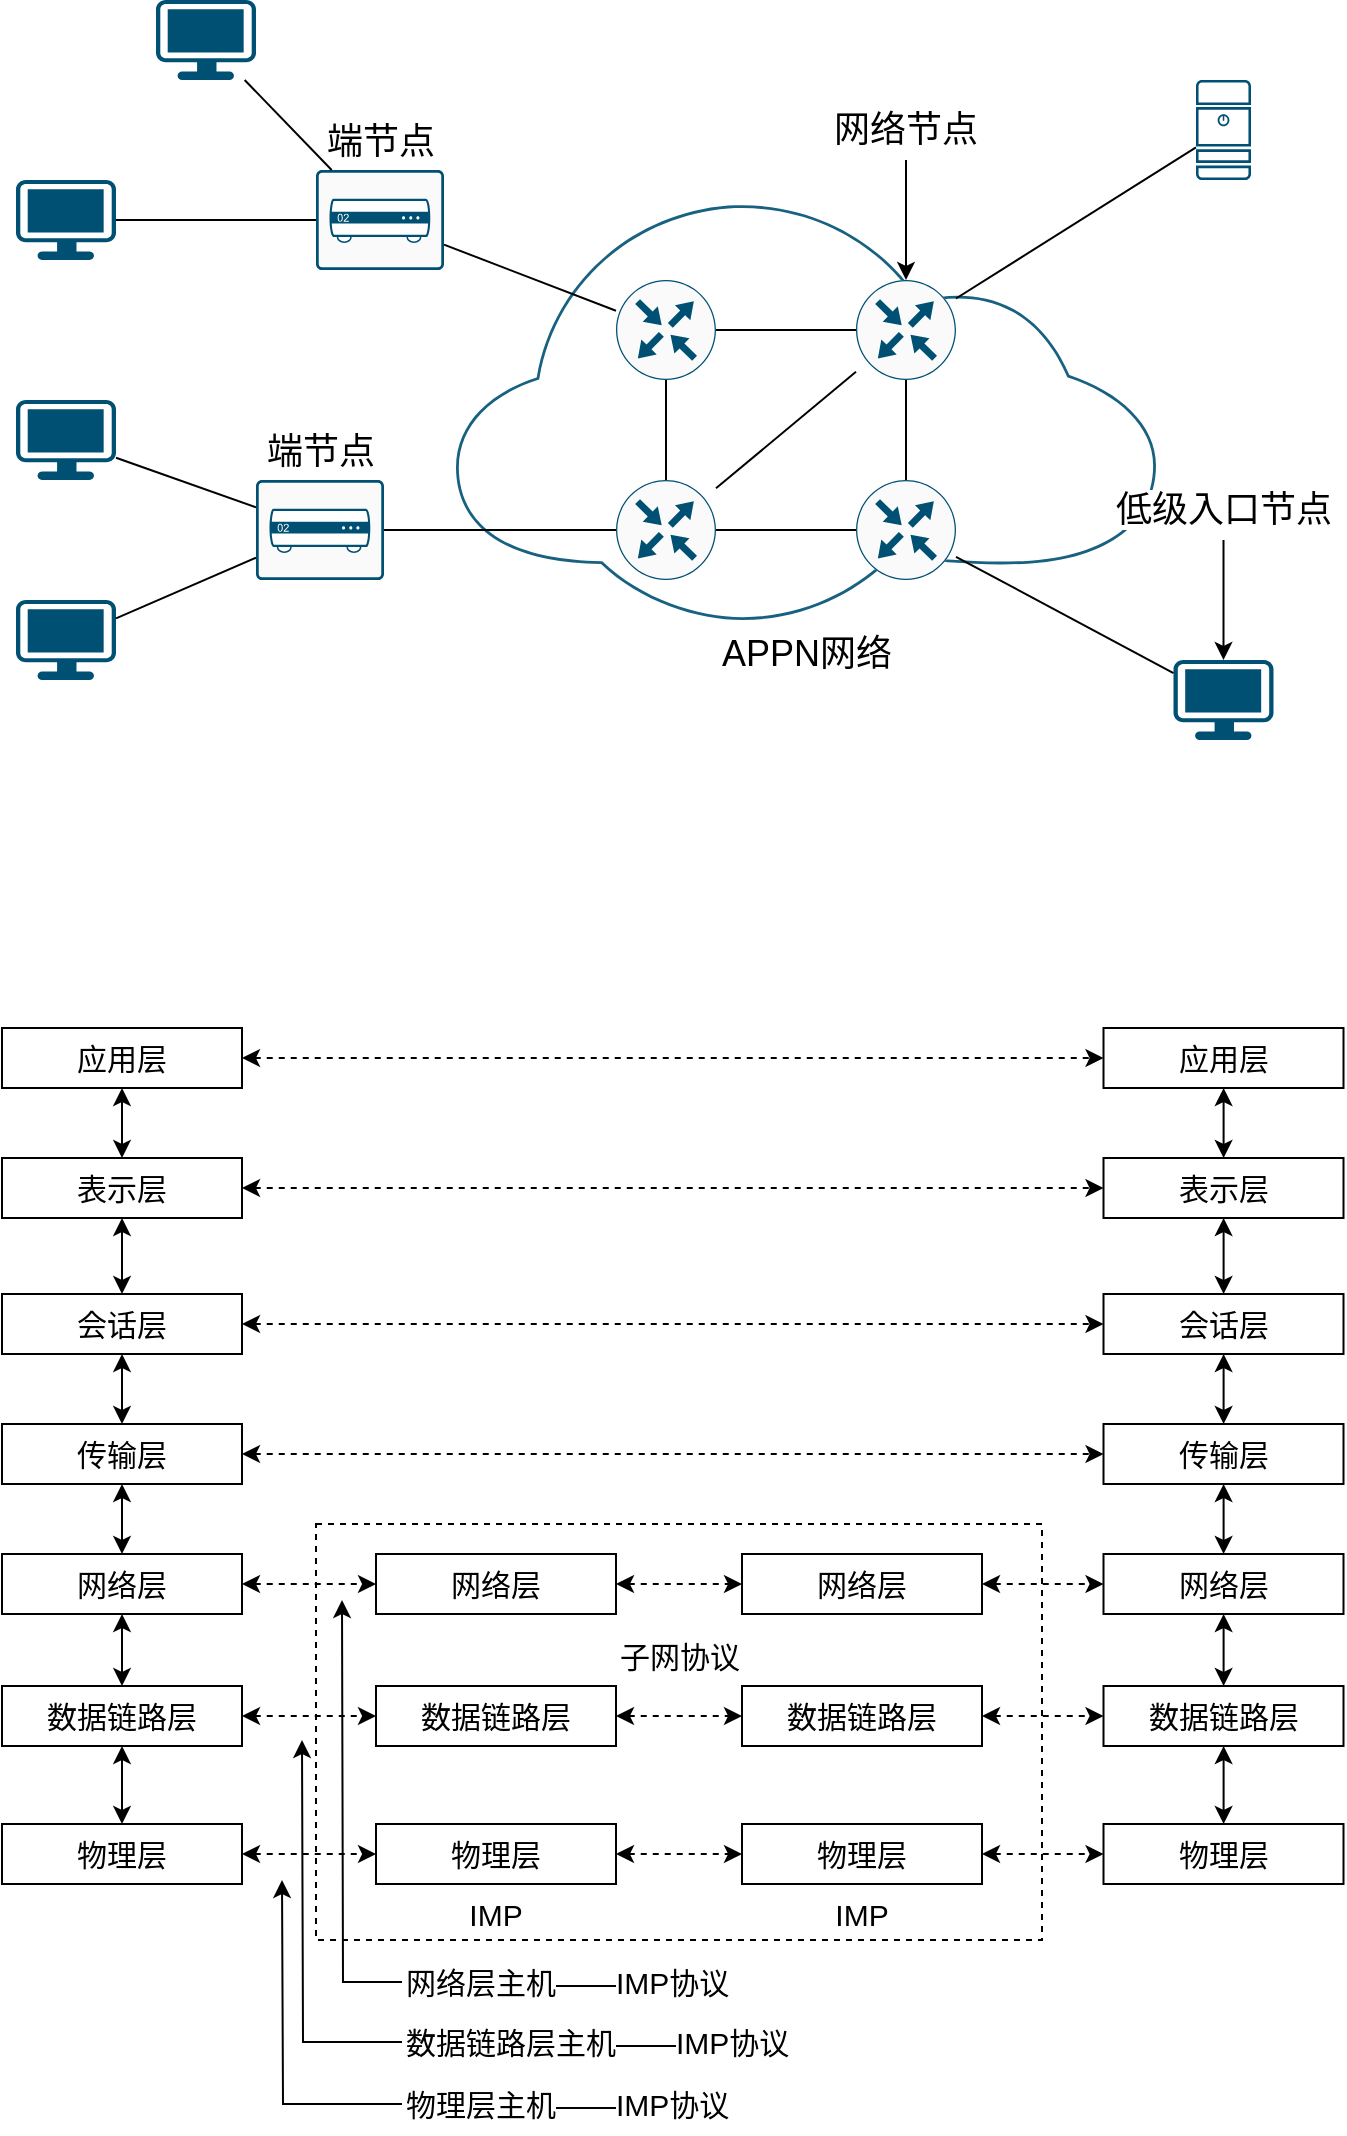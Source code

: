 <mxfile version="24.2.1" type="github">
  <diagram name="第 1 页" id="S_mht7xTaztyxqpTUcof">
    <mxGraphModel dx="466" dy="336" grid="1" gridSize="10" guides="1" tooltips="1" connect="1" arrows="1" fold="1" page="1" pageScale="1" pageWidth="827" pageHeight="1169" math="0" shadow="0">
      <root>
        <mxCell id="0" />
        <mxCell id="1" parent="0" />
        <mxCell id="uHmtxuGX4nfNJGAG64Zc-79" value="" style="rounded=0;whiteSpace=wrap;html=1;fillColor=none;labelPosition=center;verticalLabelPosition=middle;align=center;verticalAlign=middle;dashed=1;fontSize=15;" vertex="1" parent="1">
          <mxGeometry x="247" y="802" width="363" height="208" as="geometry" />
        </mxCell>
        <mxCell id="uHmtxuGX4nfNJGAG64Zc-5" value="APPN网络" style="points=[[0,0.64,0],[0.2,0.15,0],[0.4,0.01,0],[0.79,0.25,0],[1,0.65,0],[0.8,0.86,0],[0.41,1,0],[0.16,0.86,0]];verticalLabelPosition=bottom;sketch=0;html=1;verticalAlign=top;aspect=fixed;align=center;pointerEvents=1;shape=mxgraph.cisco19.cloud;fillColor=#186180;strokeColor=none;fontSize=18;" vertex="1" parent="1">
          <mxGeometry x="317" y="140" width="350" height="210" as="geometry" />
        </mxCell>
        <mxCell id="uHmtxuGX4nfNJGAG64Zc-6" value="" style="points=[[0.03,0.03,0],[0.5,0,0],[0.97,0.03,0],[1,0.4,0],[0.97,0.745,0],[0.5,1,0],[0.03,0.745,0],[0,0.4,0]];verticalLabelPosition=bottom;sketch=0;html=1;verticalAlign=top;aspect=fixed;align=center;pointerEvents=1;shape=mxgraph.cisco19.workstation;fillColor=#005073;strokeColor=none;" vertex="1" parent="1">
          <mxGeometry x="167" y="40" width="50" height="40" as="geometry" />
        </mxCell>
        <mxCell id="uHmtxuGX4nfNJGAG64Zc-7" value="" style="points=[[0.03,0.03,0],[0.5,0,0],[0.97,0.03,0],[1,0.4,0],[0.97,0.745,0],[0.5,1,0],[0.03,0.745,0],[0,0.4,0]];verticalLabelPosition=bottom;sketch=0;html=1;verticalAlign=top;aspect=fixed;align=center;pointerEvents=1;shape=mxgraph.cisco19.workstation;fillColor=#005073;strokeColor=none;" vertex="1" parent="1">
          <mxGeometry x="97" y="130" width="50" height="40" as="geometry" />
        </mxCell>
        <mxCell id="uHmtxuGX4nfNJGAG64Zc-8" value="" style="sketch=0;points=[[0.5,0,0],[1,0.5,0],[0.5,1,0],[0,0.5,0],[0.145,0.145,0],[0.856,0.145,0],[0.855,0.856,0],[0.145,0.855,0]];verticalLabelPosition=bottom;html=1;verticalAlign=top;aspect=fixed;align=center;pointerEvents=1;shape=mxgraph.cisco19.rect;prIcon=router;fillColor=#FAFAFA;strokeColor=#005073;" vertex="1" parent="1">
          <mxGeometry x="397" y="180" width="50" height="50" as="geometry" />
        </mxCell>
        <mxCell id="uHmtxuGX4nfNJGAG64Zc-9" value="" style="sketch=0;points=[[0.5,0,0],[1,0.5,0],[0.5,1,0],[0,0.5,0],[0.145,0.145,0],[0.856,0.145,0],[0.855,0.856,0],[0.145,0.855,0]];verticalLabelPosition=bottom;html=1;verticalAlign=top;aspect=fixed;align=center;pointerEvents=1;shape=mxgraph.cisco19.rect;prIcon=router;fillColor=#FAFAFA;strokeColor=#005073;" vertex="1" parent="1">
          <mxGeometry x="397" y="280" width="50" height="50" as="geometry" />
        </mxCell>
        <mxCell id="uHmtxuGX4nfNJGAG64Zc-10" value="" style="sketch=0;points=[[0.5,0,0],[1,0.5,0],[0.5,1,0],[0,0.5,0],[0.145,0.145,0],[0.856,0.145,0],[0.855,0.856,0],[0.145,0.855,0]];verticalLabelPosition=bottom;html=1;verticalAlign=top;aspect=fixed;align=center;pointerEvents=1;shape=mxgraph.cisco19.rect;prIcon=router;fillColor=#FAFAFA;strokeColor=#005073;" vertex="1" parent="1">
          <mxGeometry x="517" y="180" width="50" height="50" as="geometry" />
        </mxCell>
        <mxCell id="uHmtxuGX4nfNJGAG64Zc-11" value="" style="sketch=0;points=[[0.5,0,0],[1,0.5,0],[0.5,1,0],[0,0.5,0],[0.145,0.145,0],[0.856,0.145,0],[0.855,0.856,0],[0.145,0.855,0]];verticalLabelPosition=bottom;html=1;verticalAlign=top;aspect=fixed;align=center;pointerEvents=1;shape=mxgraph.cisco19.rect;prIcon=router;fillColor=#FAFAFA;strokeColor=#005073;" vertex="1" parent="1">
          <mxGeometry x="517" y="280" width="50" height="50" as="geometry" />
        </mxCell>
        <mxCell id="uHmtxuGX4nfNJGAG64Zc-12" value="" style="sketch=0;points=[[0.015,0.015,0],[0.985,0.015,0],[0.985,0.985,0],[0.015,0.985,0],[0.25,0,0],[0.5,0,0],[0.75,0,0],[1,0.25,0],[1,0.5,0],[1,0.75,0],[0.75,1,0],[0.5,1,0],[0.25,1,0],[0,0.75,0],[0,0.5,0],[0,0.25,0]];verticalLabelPosition=bottom;html=1;verticalAlign=top;aspect=fixed;align=center;pointerEvents=1;shape=mxgraph.cisco19.server;fillColor=#005073;strokeColor=none;" vertex="1" parent="1">
          <mxGeometry x="687" y="80" width="27.5" height="50" as="geometry" />
        </mxCell>
        <mxCell id="uHmtxuGX4nfNJGAG64Zc-13" value="&lt;font style=&quot;font-size: 18px;&quot;&gt;端节点&lt;/font&gt;" style="sketch=0;points=[[0.015,0.015,0],[0.985,0.015,0],[0.985,0.985,0],[0.015,0.985,0],[0.25,0,0],[0.5,0,0],[0.75,0,0],[1,0.25,0],[1,0.5,0],[1,0.75,0],[0.75,1,0],[0.5,1,0],[0.25,1,0],[0,0.75,0],[0,0.5,0],[0,0.25,0]];verticalLabelPosition=top;html=1;verticalAlign=bottom;aspect=fixed;align=center;pointerEvents=1;shape=mxgraph.cisco19.rect;prIcon=set_top;fillColor=#FAFAFA;strokeColor=#005073;labelPosition=center;" vertex="1" parent="1">
          <mxGeometry x="247" y="125" width="64" height="50" as="geometry" />
        </mxCell>
        <mxCell id="uHmtxuGX4nfNJGAG64Zc-14" value="端节点" style="sketch=0;points=[[0.015,0.015,0],[0.985,0.015,0],[0.985,0.985,0],[0.015,0.985,0],[0.25,0,0],[0.5,0,0],[0.75,0,0],[1,0.25,0],[1,0.5,0],[1,0.75,0],[0.75,1,0],[0.5,1,0],[0.25,1,0],[0,0.75,0],[0,0.5,0],[0,0.25,0]];verticalLabelPosition=top;html=1;verticalAlign=bottom;aspect=fixed;align=center;pointerEvents=1;shape=mxgraph.cisco19.rect;prIcon=set_top;fillColor=#FAFAFA;strokeColor=#005073;labelPosition=center;fontSize=18;" vertex="1" parent="1">
          <mxGeometry x="217" y="280" width="64" height="50" as="geometry" />
        </mxCell>
        <mxCell id="uHmtxuGX4nfNJGAG64Zc-15" value="" style="points=[[0.03,0.03,0],[0.5,0,0],[0.97,0.03,0],[1,0.4,0],[0.97,0.745,0],[0.5,1,0],[0.03,0.745,0],[0,0.4,0]];verticalLabelPosition=bottom;sketch=0;html=1;verticalAlign=top;aspect=fixed;align=center;pointerEvents=1;shape=mxgraph.cisco19.workstation;fillColor=#005073;strokeColor=none;" vertex="1" parent="1">
          <mxGeometry x="97" y="340" width="50" height="40" as="geometry" />
        </mxCell>
        <mxCell id="uHmtxuGX4nfNJGAG64Zc-16" value="" style="points=[[0.03,0.03,0],[0.5,0,0],[0.97,0.03,0],[1,0.4,0],[0.97,0.745,0],[0.5,1,0],[0.03,0.745,0],[0,0.4,0]];verticalLabelPosition=bottom;sketch=0;html=1;verticalAlign=top;aspect=fixed;align=center;pointerEvents=1;shape=mxgraph.cisco19.workstation;fillColor=#005073;strokeColor=none;" vertex="1" parent="1">
          <mxGeometry x="97" y="240" width="50" height="40" as="geometry" />
        </mxCell>
        <mxCell id="uHmtxuGX4nfNJGAG64Zc-17" value="" style="points=[[0.03,0.03,0],[0.5,0,0],[0.97,0.03,0],[1,0.4,0],[0.97,0.745,0],[0.5,1,0],[0.03,0.745,0],[0,0.4,0]];verticalLabelPosition=bottom;sketch=0;html=1;verticalAlign=top;aspect=fixed;align=center;pointerEvents=1;shape=mxgraph.cisco19.workstation;fillColor=#005073;strokeColor=none;" vertex="1" parent="1">
          <mxGeometry x="675.75" y="370" width="50" height="40" as="geometry" />
        </mxCell>
        <mxCell id="uHmtxuGX4nfNJGAG64Zc-19" value="" style="endArrow=none;html=1;rounded=0;" edge="1" parent="1" source="uHmtxuGX4nfNJGAG64Zc-11" target="uHmtxuGX4nfNJGAG64Zc-17">
          <mxGeometry width="50" height="50" relative="1" as="geometry">
            <mxPoint x="617" y="410" as="sourcePoint" />
            <mxPoint x="667" y="360" as="targetPoint" />
          </mxGeometry>
        </mxCell>
        <mxCell id="uHmtxuGX4nfNJGAG64Zc-20" value="" style="endArrow=none;html=1;rounded=0;" edge="1" parent="1" source="uHmtxuGX4nfNJGAG64Zc-9" target="uHmtxuGX4nfNJGAG64Zc-8">
          <mxGeometry width="50" height="50" relative="1" as="geometry">
            <mxPoint x="397" y="270" as="sourcePoint" />
            <mxPoint x="447" y="220" as="targetPoint" />
          </mxGeometry>
        </mxCell>
        <mxCell id="uHmtxuGX4nfNJGAG64Zc-22" value="" style="endArrow=none;html=1;rounded=0;" edge="1" parent="1" source="uHmtxuGX4nfNJGAG64Zc-8" target="uHmtxuGX4nfNJGAG64Zc-10">
          <mxGeometry width="50" height="50" relative="1" as="geometry">
            <mxPoint x="397" y="270" as="sourcePoint" />
            <mxPoint x="447" y="220" as="targetPoint" />
          </mxGeometry>
        </mxCell>
        <mxCell id="uHmtxuGX4nfNJGAG64Zc-23" value="" style="endArrow=none;html=1;rounded=0;" edge="1" parent="1" source="uHmtxuGX4nfNJGAG64Zc-10" target="uHmtxuGX4nfNJGAG64Zc-11">
          <mxGeometry width="50" height="50" relative="1" as="geometry">
            <mxPoint x="397" y="270" as="sourcePoint" />
            <mxPoint x="447" y="220" as="targetPoint" />
          </mxGeometry>
        </mxCell>
        <mxCell id="uHmtxuGX4nfNJGAG64Zc-24" value="" style="endArrow=none;html=1;rounded=0;" edge="1" parent="1" source="uHmtxuGX4nfNJGAG64Zc-9" target="uHmtxuGX4nfNJGAG64Zc-10">
          <mxGeometry width="50" height="50" relative="1" as="geometry">
            <mxPoint x="397" y="270" as="sourcePoint" />
            <mxPoint x="447" y="220" as="targetPoint" />
          </mxGeometry>
        </mxCell>
        <mxCell id="uHmtxuGX4nfNJGAG64Zc-25" value="" style="endArrow=none;html=1;rounded=0;" edge="1" parent="1" source="uHmtxuGX4nfNJGAG64Zc-9" target="uHmtxuGX4nfNJGAG64Zc-11">
          <mxGeometry width="50" height="50" relative="1" as="geometry">
            <mxPoint x="397" y="270" as="sourcePoint" />
            <mxPoint x="447" y="220" as="targetPoint" />
          </mxGeometry>
        </mxCell>
        <mxCell id="uHmtxuGX4nfNJGAG64Zc-26" value="" style="endArrow=none;html=1;rounded=0;" edge="1" parent="1" source="uHmtxuGX4nfNJGAG64Zc-13" target="uHmtxuGX4nfNJGAG64Zc-8">
          <mxGeometry width="50" height="50" relative="1" as="geometry">
            <mxPoint x="397" y="270" as="sourcePoint" />
            <mxPoint x="447" y="220" as="targetPoint" />
          </mxGeometry>
        </mxCell>
        <mxCell id="uHmtxuGX4nfNJGAG64Zc-27" value="" style="endArrow=none;html=1;rounded=0;" edge="1" parent="1" source="uHmtxuGX4nfNJGAG64Zc-14" target="uHmtxuGX4nfNJGAG64Zc-9">
          <mxGeometry width="50" height="50" relative="1" as="geometry">
            <mxPoint x="397" y="270" as="sourcePoint" />
            <mxPoint x="447" y="220" as="targetPoint" />
          </mxGeometry>
        </mxCell>
        <mxCell id="uHmtxuGX4nfNJGAG64Zc-28" value="" style="endArrow=none;html=1;rounded=0;" edge="1" parent="1" source="uHmtxuGX4nfNJGAG64Zc-12" target="uHmtxuGX4nfNJGAG64Zc-10">
          <mxGeometry width="50" height="50" relative="1" as="geometry">
            <mxPoint x="397" y="270" as="sourcePoint" />
            <mxPoint x="447" y="220" as="targetPoint" />
          </mxGeometry>
        </mxCell>
        <mxCell id="uHmtxuGX4nfNJGAG64Zc-29" value="" style="endArrow=none;html=1;rounded=0;" edge="1" parent="1" source="uHmtxuGX4nfNJGAG64Zc-16" target="uHmtxuGX4nfNJGAG64Zc-14">
          <mxGeometry width="50" height="50" relative="1" as="geometry">
            <mxPoint x="397" y="270" as="sourcePoint" />
            <mxPoint x="447" y="220" as="targetPoint" />
          </mxGeometry>
        </mxCell>
        <mxCell id="uHmtxuGX4nfNJGAG64Zc-30" value="" style="endArrow=none;html=1;rounded=0;" edge="1" parent="1" source="uHmtxuGX4nfNJGAG64Zc-15" target="uHmtxuGX4nfNJGAG64Zc-14">
          <mxGeometry width="50" height="50" relative="1" as="geometry">
            <mxPoint x="397" y="270" as="sourcePoint" />
            <mxPoint x="447" y="220" as="targetPoint" />
          </mxGeometry>
        </mxCell>
        <mxCell id="uHmtxuGX4nfNJGAG64Zc-31" value="" style="endArrow=none;html=1;rounded=0;" edge="1" parent="1" source="uHmtxuGX4nfNJGAG64Zc-7" target="uHmtxuGX4nfNJGAG64Zc-13">
          <mxGeometry width="50" height="50" relative="1" as="geometry">
            <mxPoint x="397" y="270" as="sourcePoint" />
            <mxPoint x="447" y="220" as="targetPoint" />
          </mxGeometry>
        </mxCell>
        <mxCell id="uHmtxuGX4nfNJGAG64Zc-32" value="" style="endArrow=none;html=1;rounded=0;" edge="1" parent="1" source="uHmtxuGX4nfNJGAG64Zc-6" target="uHmtxuGX4nfNJGAG64Zc-13">
          <mxGeometry width="50" height="50" relative="1" as="geometry">
            <mxPoint x="397" y="270" as="sourcePoint" />
            <mxPoint x="447" y="220" as="targetPoint" />
          </mxGeometry>
        </mxCell>
        <mxCell id="uHmtxuGX4nfNJGAG64Zc-33" value="" style="endArrow=classic;html=1;rounded=0;" edge="1" parent="1" source="uHmtxuGX4nfNJGAG64Zc-36" target="uHmtxuGX4nfNJGAG64Zc-17">
          <mxGeometry width="50" height="50" relative="1" as="geometry">
            <mxPoint x="691" y="310" as="sourcePoint" />
            <mxPoint x="737" y="240" as="targetPoint" />
          </mxGeometry>
        </mxCell>
        <mxCell id="uHmtxuGX4nfNJGAG64Zc-36" value="&lt;span style=&quot;font-size: 18px; text-wrap: nowrap; background-color: rgb(255, 255, 255);&quot;&gt;低级入口节点&lt;/span&gt;" style="text;html=1;align=center;verticalAlign=middle;whiteSpace=wrap;rounded=0;fontSize=18;" vertex="1" parent="1">
          <mxGeometry x="670.75" y="280" width="60" height="30" as="geometry" />
        </mxCell>
        <mxCell id="uHmtxuGX4nfNJGAG64Zc-37" value="" style="endArrow=classic;html=1;rounded=0;" edge="1" parent="1" source="uHmtxuGX4nfNJGAG64Zc-38" target="uHmtxuGX4nfNJGAG64Zc-10">
          <mxGeometry width="50" height="50" relative="1" as="geometry">
            <mxPoint x="532.25" y="120" as="sourcePoint" />
            <mxPoint x="542.25" y="180" as="targetPoint" />
          </mxGeometry>
        </mxCell>
        <mxCell id="uHmtxuGX4nfNJGAG64Zc-38" value="&lt;span style=&quot;font-size: 18px; text-wrap: nowrap; background-color: rgb(255, 255, 255);&quot;&gt;网络节点&lt;/span&gt;" style="text;html=1;align=center;verticalAlign=middle;whiteSpace=wrap;rounded=0;fontSize=18;" vertex="1" parent="1">
          <mxGeometry x="512" y="90" width="60" height="30" as="geometry" />
        </mxCell>
        <mxCell id="uHmtxuGX4nfNJGAG64Zc-47" style="edgeStyle=orthogonalEdgeStyle;rounded=0;orthogonalLoop=1;jettySize=auto;html=1;startArrow=classic;startFill=1;fontSize=15;" edge="1" parent="1" source="uHmtxuGX4nfNJGAG64Zc-40" target="uHmtxuGX4nfNJGAG64Zc-46">
          <mxGeometry relative="1" as="geometry" />
        </mxCell>
        <mxCell id="uHmtxuGX4nfNJGAG64Zc-68" style="edgeStyle=orthogonalEdgeStyle;rounded=0;orthogonalLoop=1;jettySize=auto;html=1;dashed=1;startArrow=classic;startFill=1;fontSize=15;" edge="1" parent="1" source="uHmtxuGX4nfNJGAG64Zc-40" target="uHmtxuGX4nfNJGAG64Zc-55">
          <mxGeometry relative="1" as="geometry" />
        </mxCell>
        <mxCell id="uHmtxuGX4nfNJGAG64Zc-40" value="应用层" style="rounded=0;whiteSpace=wrap;html=1;fontSize=15;" vertex="1" parent="1">
          <mxGeometry x="90" y="554" width="120" height="30" as="geometry" />
        </mxCell>
        <mxCell id="uHmtxuGX4nfNJGAG64Zc-83" style="edgeStyle=orthogonalEdgeStyle;rounded=0;orthogonalLoop=1;jettySize=auto;html=1;dashed=1;startArrow=classic;startFill=1;fontSize=15;" edge="1" parent="1" source="uHmtxuGX4nfNJGAG64Zc-41" target="uHmtxuGX4nfNJGAG64Zc-77">
          <mxGeometry relative="1" as="geometry" />
        </mxCell>
        <mxCell id="uHmtxuGX4nfNJGAG64Zc-41" value="物理层" style="rounded=0;whiteSpace=wrap;html=1;fontSize=15;" vertex="1" parent="1">
          <mxGeometry x="90" y="952" width="120" height="30" as="geometry" />
        </mxCell>
        <mxCell id="uHmtxuGX4nfNJGAG64Zc-52" style="edgeStyle=orthogonalEdgeStyle;rounded=0;orthogonalLoop=1;jettySize=auto;html=1;startArrow=classic;startFill=1;fontSize=15;" edge="1" parent="1" source="uHmtxuGX4nfNJGAG64Zc-42" target="uHmtxuGX4nfNJGAG64Zc-41">
          <mxGeometry relative="1" as="geometry" />
        </mxCell>
        <mxCell id="uHmtxuGX4nfNJGAG64Zc-80" style="edgeStyle=orthogonalEdgeStyle;rounded=0;orthogonalLoop=1;jettySize=auto;html=1;dashed=1;startArrow=classic;startFill=1;fontSize=15;" edge="1" parent="1" source="uHmtxuGX4nfNJGAG64Zc-42" target="uHmtxuGX4nfNJGAG64Zc-75">
          <mxGeometry relative="1" as="geometry" />
        </mxCell>
        <mxCell id="uHmtxuGX4nfNJGAG64Zc-42" value="数据链路层" style="rounded=0;whiteSpace=wrap;html=1;fontSize=15;" vertex="1" parent="1">
          <mxGeometry x="90" y="883" width="120" height="30" as="geometry" />
        </mxCell>
        <mxCell id="uHmtxuGX4nfNJGAG64Zc-51" style="edgeStyle=orthogonalEdgeStyle;rounded=0;orthogonalLoop=1;jettySize=auto;html=1;startArrow=classic;startFill=1;fontSize=15;" edge="1" parent="1" source="uHmtxuGX4nfNJGAG64Zc-43" target="uHmtxuGX4nfNJGAG64Zc-42">
          <mxGeometry relative="1" as="geometry" />
        </mxCell>
        <mxCell id="uHmtxuGX4nfNJGAG64Zc-86" value="" style="edgeStyle=orthogonalEdgeStyle;rounded=0;orthogonalLoop=1;jettySize=auto;html=1;dashed=1;startArrow=classic;startFill=1;fontSize=15;" edge="1" parent="1" source="uHmtxuGX4nfNJGAG64Zc-43" target="uHmtxuGX4nfNJGAG64Zc-73">
          <mxGeometry relative="1" as="geometry" />
        </mxCell>
        <mxCell id="uHmtxuGX4nfNJGAG64Zc-43" value="网络层" style="rounded=0;whiteSpace=wrap;html=1;fontSize=15;" vertex="1" parent="1">
          <mxGeometry x="90" y="817" width="120" height="30" as="geometry" />
        </mxCell>
        <mxCell id="uHmtxuGX4nfNJGAG64Zc-49" style="edgeStyle=orthogonalEdgeStyle;rounded=0;orthogonalLoop=1;jettySize=auto;html=1;startArrow=classic;startFill=1;fontSize=15;" edge="1" parent="1" source="uHmtxuGX4nfNJGAG64Zc-44" target="uHmtxuGX4nfNJGAG64Zc-45">
          <mxGeometry relative="1" as="geometry" />
        </mxCell>
        <mxCell id="uHmtxuGX4nfNJGAG64Zc-50" style="edgeStyle=orthogonalEdgeStyle;rounded=0;orthogonalLoop=1;jettySize=auto;html=1;startArrow=classic;startFill=1;fontSize=15;" edge="1" parent="1" source="uHmtxuGX4nfNJGAG64Zc-44" target="uHmtxuGX4nfNJGAG64Zc-43">
          <mxGeometry relative="1" as="geometry" />
        </mxCell>
        <mxCell id="uHmtxuGX4nfNJGAG64Zc-71" style="edgeStyle=orthogonalEdgeStyle;rounded=0;orthogonalLoop=1;jettySize=auto;html=1;dashed=1;startArrow=classic;startFill=1;fontSize=15;" edge="1" parent="1" source="uHmtxuGX4nfNJGAG64Zc-44" target="uHmtxuGX4nfNJGAG64Zc-63">
          <mxGeometry relative="1" as="geometry" />
        </mxCell>
        <mxCell id="uHmtxuGX4nfNJGAG64Zc-44" value="传输层" style="rounded=0;whiteSpace=wrap;html=1;fontSize=15;" vertex="1" parent="1">
          <mxGeometry x="90" y="752" width="120" height="30" as="geometry" />
        </mxCell>
        <mxCell id="uHmtxuGX4nfNJGAG64Zc-70" style="edgeStyle=orthogonalEdgeStyle;rounded=0;orthogonalLoop=1;jettySize=auto;html=1;dashed=1;startArrow=classic;startFill=1;fontSize=15;" edge="1" parent="1" source="uHmtxuGX4nfNJGAG64Zc-45" target="uHmtxuGX4nfNJGAG64Zc-64">
          <mxGeometry relative="1" as="geometry" />
        </mxCell>
        <mxCell id="uHmtxuGX4nfNJGAG64Zc-45" value="会话层" style="rounded=0;whiteSpace=wrap;html=1;fontSize=15;" vertex="1" parent="1">
          <mxGeometry x="90" y="687" width="120" height="30" as="geometry" />
        </mxCell>
        <mxCell id="uHmtxuGX4nfNJGAG64Zc-48" style="edgeStyle=orthogonalEdgeStyle;rounded=0;orthogonalLoop=1;jettySize=auto;html=1;startArrow=classic;startFill=1;fontSize=15;" edge="1" parent="1" source="uHmtxuGX4nfNJGAG64Zc-46" target="uHmtxuGX4nfNJGAG64Zc-45">
          <mxGeometry relative="1" as="geometry" />
        </mxCell>
        <mxCell id="uHmtxuGX4nfNJGAG64Zc-69" style="edgeStyle=orthogonalEdgeStyle;rounded=0;orthogonalLoop=1;jettySize=auto;html=1;dashed=1;startArrow=classic;startFill=1;fontSize=15;" edge="1" parent="1" source="uHmtxuGX4nfNJGAG64Zc-46" target="uHmtxuGX4nfNJGAG64Zc-66">
          <mxGeometry relative="1" as="geometry" />
        </mxCell>
        <mxCell id="uHmtxuGX4nfNJGAG64Zc-46" value="表示层" style="rounded=0;whiteSpace=wrap;html=1;fontSize=15;" vertex="1" parent="1">
          <mxGeometry x="90" y="619" width="120" height="30" as="geometry" />
        </mxCell>
        <mxCell id="uHmtxuGX4nfNJGAG64Zc-54" style="edgeStyle=orthogonalEdgeStyle;rounded=0;orthogonalLoop=1;jettySize=auto;html=1;startArrow=classic;startFill=1;fontSize=15;" edge="1" parent="1" source="uHmtxuGX4nfNJGAG64Zc-55" target="uHmtxuGX4nfNJGAG64Zc-66">
          <mxGeometry relative="1" as="geometry" />
        </mxCell>
        <mxCell id="uHmtxuGX4nfNJGAG64Zc-55" value="应用层" style="rounded=0;whiteSpace=wrap;html=1;fontSize=15;" vertex="1" parent="1">
          <mxGeometry x="640.75" y="554" width="120" height="30" as="geometry" />
        </mxCell>
        <mxCell id="uHmtxuGX4nfNJGAG64Zc-56" value="物理层" style="rounded=0;whiteSpace=wrap;html=1;fontSize=15;" vertex="1" parent="1">
          <mxGeometry x="640.75" y="952" width="120" height="30" as="geometry" />
        </mxCell>
        <mxCell id="uHmtxuGX4nfNJGAG64Zc-57" style="edgeStyle=orthogonalEdgeStyle;rounded=0;orthogonalLoop=1;jettySize=auto;html=1;startArrow=classic;startFill=1;fontSize=15;" edge="1" parent="1" source="uHmtxuGX4nfNJGAG64Zc-58" target="uHmtxuGX4nfNJGAG64Zc-56">
          <mxGeometry relative="1" as="geometry" />
        </mxCell>
        <mxCell id="uHmtxuGX4nfNJGAG64Zc-58" value="数据链路层" style="rounded=0;whiteSpace=wrap;html=1;fontSize=15;" vertex="1" parent="1">
          <mxGeometry x="640.75" y="883" width="120" height="30" as="geometry" />
        </mxCell>
        <mxCell id="uHmtxuGX4nfNJGAG64Zc-59" style="edgeStyle=orthogonalEdgeStyle;rounded=0;orthogonalLoop=1;jettySize=auto;html=1;startArrow=classic;startFill=1;fontSize=15;" edge="1" parent="1" source="uHmtxuGX4nfNJGAG64Zc-60" target="uHmtxuGX4nfNJGAG64Zc-58">
          <mxGeometry relative="1" as="geometry" />
        </mxCell>
        <mxCell id="uHmtxuGX4nfNJGAG64Zc-60" value="网络层" style="rounded=0;whiteSpace=wrap;html=1;fontSize=15;" vertex="1" parent="1">
          <mxGeometry x="640.75" y="817" width="120" height="30" as="geometry" />
        </mxCell>
        <mxCell id="uHmtxuGX4nfNJGAG64Zc-61" style="edgeStyle=orthogonalEdgeStyle;rounded=0;orthogonalLoop=1;jettySize=auto;html=1;startArrow=classic;startFill=1;fontSize=15;" edge="1" parent="1" source="uHmtxuGX4nfNJGAG64Zc-63" target="uHmtxuGX4nfNJGAG64Zc-64">
          <mxGeometry relative="1" as="geometry" />
        </mxCell>
        <mxCell id="uHmtxuGX4nfNJGAG64Zc-62" style="edgeStyle=orthogonalEdgeStyle;rounded=0;orthogonalLoop=1;jettySize=auto;html=1;startArrow=classic;startFill=1;fontSize=15;" edge="1" parent="1" source="uHmtxuGX4nfNJGAG64Zc-63" target="uHmtxuGX4nfNJGAG64Zc-60">
          <mxGeometry relative="1" as="geometry" />
        </mxCell>
        <mxCell id="uHmtxuGX4nfNJGAG64Zc-63" value="传输层" style="rounded=0;whiteSpace=wrap;html=1;fontSize=15;" vertex="1" parent="1">
          <mxGeometry x="640.75" y="752" width="120" height="30" as="geometry" />
        </mxCell>
        <mxCell id="uHmtxuGX4nfNJGAG64Zc-64" value="会话层" style="rounded=0;whiteSpace=wrap;html=1;fontSize=15;" vertex="1" parent="1">
          <mxGeometry x="640.75" y="687" width="120" height="30" as="geometry" />
        </mxCell>
        <mxCell id="uHmtxuGX4nfNJGAG64Zc-65" style="edgeStyle=orthogonalEdgeStyle;rounded=0;orthogonalLoop=1;jettySize=auto;html=1;startArrow=classic;startFill=1;fontSize=15;" edge="1" parent="1" source="uHmtxuGX4nfNJGAG64Zc-66" target="uHmtxuGX4nfNJGAG64Zc-64">
          <mxGeometry relative="1" as="geometry" />
        </mxCell>
        <mxCell id="uHmtxuGX4nfNJGAG64Zc-66" value="表示层" style="rounded=0;whiteSpace=wrap;html=1;fontSize=15;" vertex="1" parent="1">
          <mxGeometry x="640.75" y="619" width="120" height="30" as="geometry" />
        </mxCell>
        <mxCell id="uHmtxuGX4nfNJGAG64Zc-87" value="" style="edgeStyle=orthogonalEdgeStyle;rounded=0;orthogonalLoop=1;jettySize=auto;html=1;dashed=1;startArrow=classic;startFill=1;fontSize=15;" edge="1" parent="1" source="uHmtxuGX4nfNJGAG64Zc-73" target="uHmtxuGX4nfNJGAG64Zc-74">
          <mxGeometry relative="1" as="geometry" />
        </mxCell>
        <mxCell id="uHmtxuGX4nfNJGAG64Zc-73" value="网络层" style="rounded=0;whiteSpace=wrap;html=1;fontSize=15;" vertex="1" parent="1">
          <mxGeometry x="277" y="817" width="120" height="30" as="geometry" />
        </mxCell>
        <mxCell id="uHmtxuGX4nfNJGAG64Zc-88" value="" style="edgeStyle=orthogonalEdgeStyle;rounded=0;orthogonalLoop=1;jettySize=auto;html=1;dashed=1;startArrow=classic;startFill=1;fontSize=15;" edge="1" parent="1" source="uHmtxuGX4nfNJGAG64Zc-74" target="uHmtxuGX4nfNJGAG64Zc-60">
          <mxGeometry relative="1" as="geometry" />
        </mxCell>
        <mxCell id="uHmtxuGX4nfNJGAG64Zc-74" value="网络层" style="rounded=0;whiteSpace=wrap;html=1;fontSize=15;" vertex="1" parent="1">
          <mxGeometry x="460" y="817" width="120" height="30" as="geometry" />
        </mxCell>
        <mxCell id="uHmtxuGX4nfNJGAG64Zc-81" style="edgeStyle=orthogonalEdgeStyle;rounded=0;orthogonalLoop=1;jettySize=auto;html=1;dashed=1;startArrow=classic;startFill=1;fontSize=15;" edge="1" parent="1" source="uHmtxuGX4nfNJGAG64Zc-75" target="uHmtxuGX4nfNJGAG64Zc-76">
          <mxGeometry relative="1" as="geometry" />
        </mxCell>
        <mxCell id="uHmtxuGX4nfNJGAG64Zc-75" value="数据链路层" style="rounded=0;whiteSpace=wrap;html=1;fontSize=15;" vertex="1" parent="1">
          <mxGeometry x="277" y="883" width="120" height="30" as="geometry" />
        </mxCell>
        <mxCell id="uHmtxuGX4nfNJGAG64Zc-82" style="edgeStyle=orthogonalEdgeStyle;rounded=0;orthogonalLoop=1;jettySize=auto;html=1;dashed=1;startArrow=classic;startFill=1;fontSize=15;" edge="1" parent="1" source="uHmtxuGX4nfNJGAG64Zc-76" target="uHmtxuGX4nfNJGAG64Zc-58">
          <mxGeometry relative="1" as="geometry" />
        </mxCell>
        <mxCell id="uHmtxuGX4nfNJGAG64Zc-76" value="数据链路层" style="rounded=0;whiteSpace=wrap;html=1;fontSize=15;" vertex="1" parent="1">
          <mxGeometry x="460" y="883" width="120" height="30" as="geometry" />
        </mxCell>
        <mxCell id="uHmtxuGX4nfNJGAG64Zc-84" style="edgeStyle=orthogonalEdgeStyle;rounded=0;orthogonalLoop=1;jettySize=auto;html=1;dashed=1;startArrow=classic;startFill=1;fontSize=15;" edge="1" parent="1" source="uHmtxuGX4nfNJGAG64Zc-77" target="uHmtxuGX4nfNJGAG64Zc-78">
          <mxGeometry relative="1" as="geometry" />
        </mxCell>
        <mxCell id="uHmtxuGX4nfNJGAG64Zc-77" value="物理层" style="rounded=0;whiteSpace=wrap;html=1;fontSize=15;" vertex="1" parent="1">
          <mxGeometry x="277" y="952" width="120" height="30" as="geometry" />
        </mxCell>
        <mxCell id="uHmtxuGX4nfNJGAG64Zc-85" style="edgeStyle=orthogonalEdgeStyle;rounded=0;orthogonalLoop=1;jettySize=auto;html=1;dashed=1;startArrow=classic;startFill=1;fontSize=15;" edge="1" parent="1" source="uHmtxuGX4nfNJGAG64Zc-78" target="uHmtxuGX4nfNJGAG64Zc-56">
          <mxGeometry relative="1" as="geometry" />
        </mxCell>
        <mxCell id="uHmtxuGX4nfNJGAG64Zc-78" value="物理层" style="rounded=0;whiteSpace=wrap;html=1;fontSize=15;" vertex="1" parent="1">
          <mxGeometry x="460" y="952" width="120" height="30" as="geometry" />
        </mxCell>
        <mxCell id="uHmtxuGX4nfNJGAG64Zc-91" value="子网协议" style="text;html=1;align=center;verticalAlign=middle;whiteSpace=wrap;rounded=0;fontSize=15;" vertex="1" parent="1">
          <mxGeometry x="392.75" y="853" width="71.5" height="30" as="geometry" />
        </mxCell>
        <mxCell id="uHmtxuGX4nfNJGAG64Zc-92" value="IMP" style="text;html=1;align=center;verticalAlign=middle;whiteSpace=wrap;rounded=0;fontSize=15;" vertex="1" parent="1">
          <mxGeometry x="307" y="982" width="60" height="30" as="geometry" />
        </mxCell>
        <mxCell id="uHmtxuGX4nfNJGAG64Zc-93" value="IMP" style="text;html=1;align=center;verticalAlign=middle;whiteSpace=wrap;rounded=0;fontSize=15;" vertex="1" parent="1">
          <mxGeometry x="490" y="982" width="60" height="30" as="geometry" />
        </mxCell>
        <mxCell id="uHmtxuGX4nfNJGAG64Zc-97" style="edgeStyle=orthogonalEdgeStyle;rounded=0;orthogonalLoop=1;jettySize=auto;html=1;fontSize=15;" edge="1" parent="1" source="uHmtxuGX4nfNJGAG64Zc-94">
          <mxGeometry relative="1" as="geometry">
            <mxPoint x="260" y="840" as="targetPoint" />
          </mxGeometry>
        </mxCell>
        <mxCell id="uHmtxuGX4nfNJGAG64Zc-94" value="网络层主机——IMP协议" style="text;html=1;align=left;verticalAlign=middle;whiteSpace=wrap;rounded=0;fontSize=15;" vertex="1" parent="1">
          <mxGeometry x="290" y="1016" width="170" height="30" as="geometry" />
        </mxCell>
        <mxCell id="uHmtxuGX4nfNJGAG64Zc-98" style="edgeStyle=orthogonalEdgeStyle;rounded=0;orthogonalLoop=1;jettySize=auto;html=1;fontSize=15;" edge="1" parent="1" source="uHmtxuGX4nfNJGAG64Zc-95">
          <mxGeometry relative="1" as="geometry">
            <mxPoint x="240" y="910" as="targetPoint" />
          </mxGeometry>
        </mxCell>
        <mxCell id="uHmtxuGX4nfNJGAG64Zc-95" value="数据链路层主机——IMP协议" style="text;html=1;align=left;verticalAlign=middle;whiteSpace=wrap;rounded=0;fontSize=15;" vertex="1" parent="1">
          <mxGeometry x="290" y="1046" width="200" height="30" as="geometry" />
        </mxCell>
        <mxCell id="uHmtxuGX4nfNJGAG64Zc-99" style="edgeStyle=orthogonalEdgeStyle;rounded=0;orthogonalLoop=1;jettySize=auto;html=1;fontSize=15;" edge="1" parent="1" source="uHmtxuGX4nfNJGAG64Zc-96">
          <mxGeometry relative="1" as="geometry">
            <mxPoint x="230" y="980" as="targetPoint" />
          </mxGeometry>
        </mxCell>
        <mxCell id="uHmtxuGX4nfNJGAG64Zc-96" value="物理层主机——IMP协议" style="text;html=1;align=left;verticalAlign=middle;whiteSpace=wrap;rounded=0;fontSize=15;" vertex="1" parent="1">
          <mxGeometry x="290" y="1077" width="170" height="30" as="geometry" />
        </mxCell>
      </root>
    </mxGraphModel>
  </diagram>
</mxfile>
